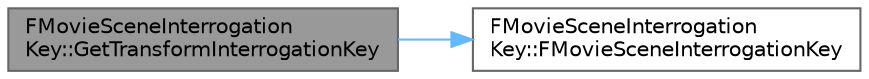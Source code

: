 digraph "FMovieSceneInterrogationKey::GetTransformInterrogationKey"
{
 // INTERACTIVE_SVG=YES
 // LATEX_PDF_SIZE
  bgcolor="transparent";
  edge [fontname=Helvetica,fontsize=10,labelfontname=Helvetica,labelfontsize=10];
  node [fontname=Helvetica,fontsize=10,shape=box,height=0.2,width=0.4];
  rankdir="LR";
  Node1 [id="Node000001",label="FMovieSceneInterrogation\lKey::GetTransformInterrogationKey",height=0.2,width=0.4,color="gray40", fillcolor="grey60", style="filled", fontcolor="black",tooltip="Access the interrogation key for transform data - any interrogation data stored with this key is guar..."];
  Node1 -> Node2 [id="edge1_Node000001_Node000002",color="steelblue1",style="solid",tooltip=" "];
  Node2 [id="Node000002",label="FMovieSceneInterrogation\lKey::FMovieSceneInterrogationKey",height=0.2,width=0.4,color="grey40", fillcolor="white", style="filled",URL="$df/d11/structFMovieSceneInterrogationKey.html#a6fdafc0528cb43e7f786ffa5e4f1ab95",tooltip=" "];
}
